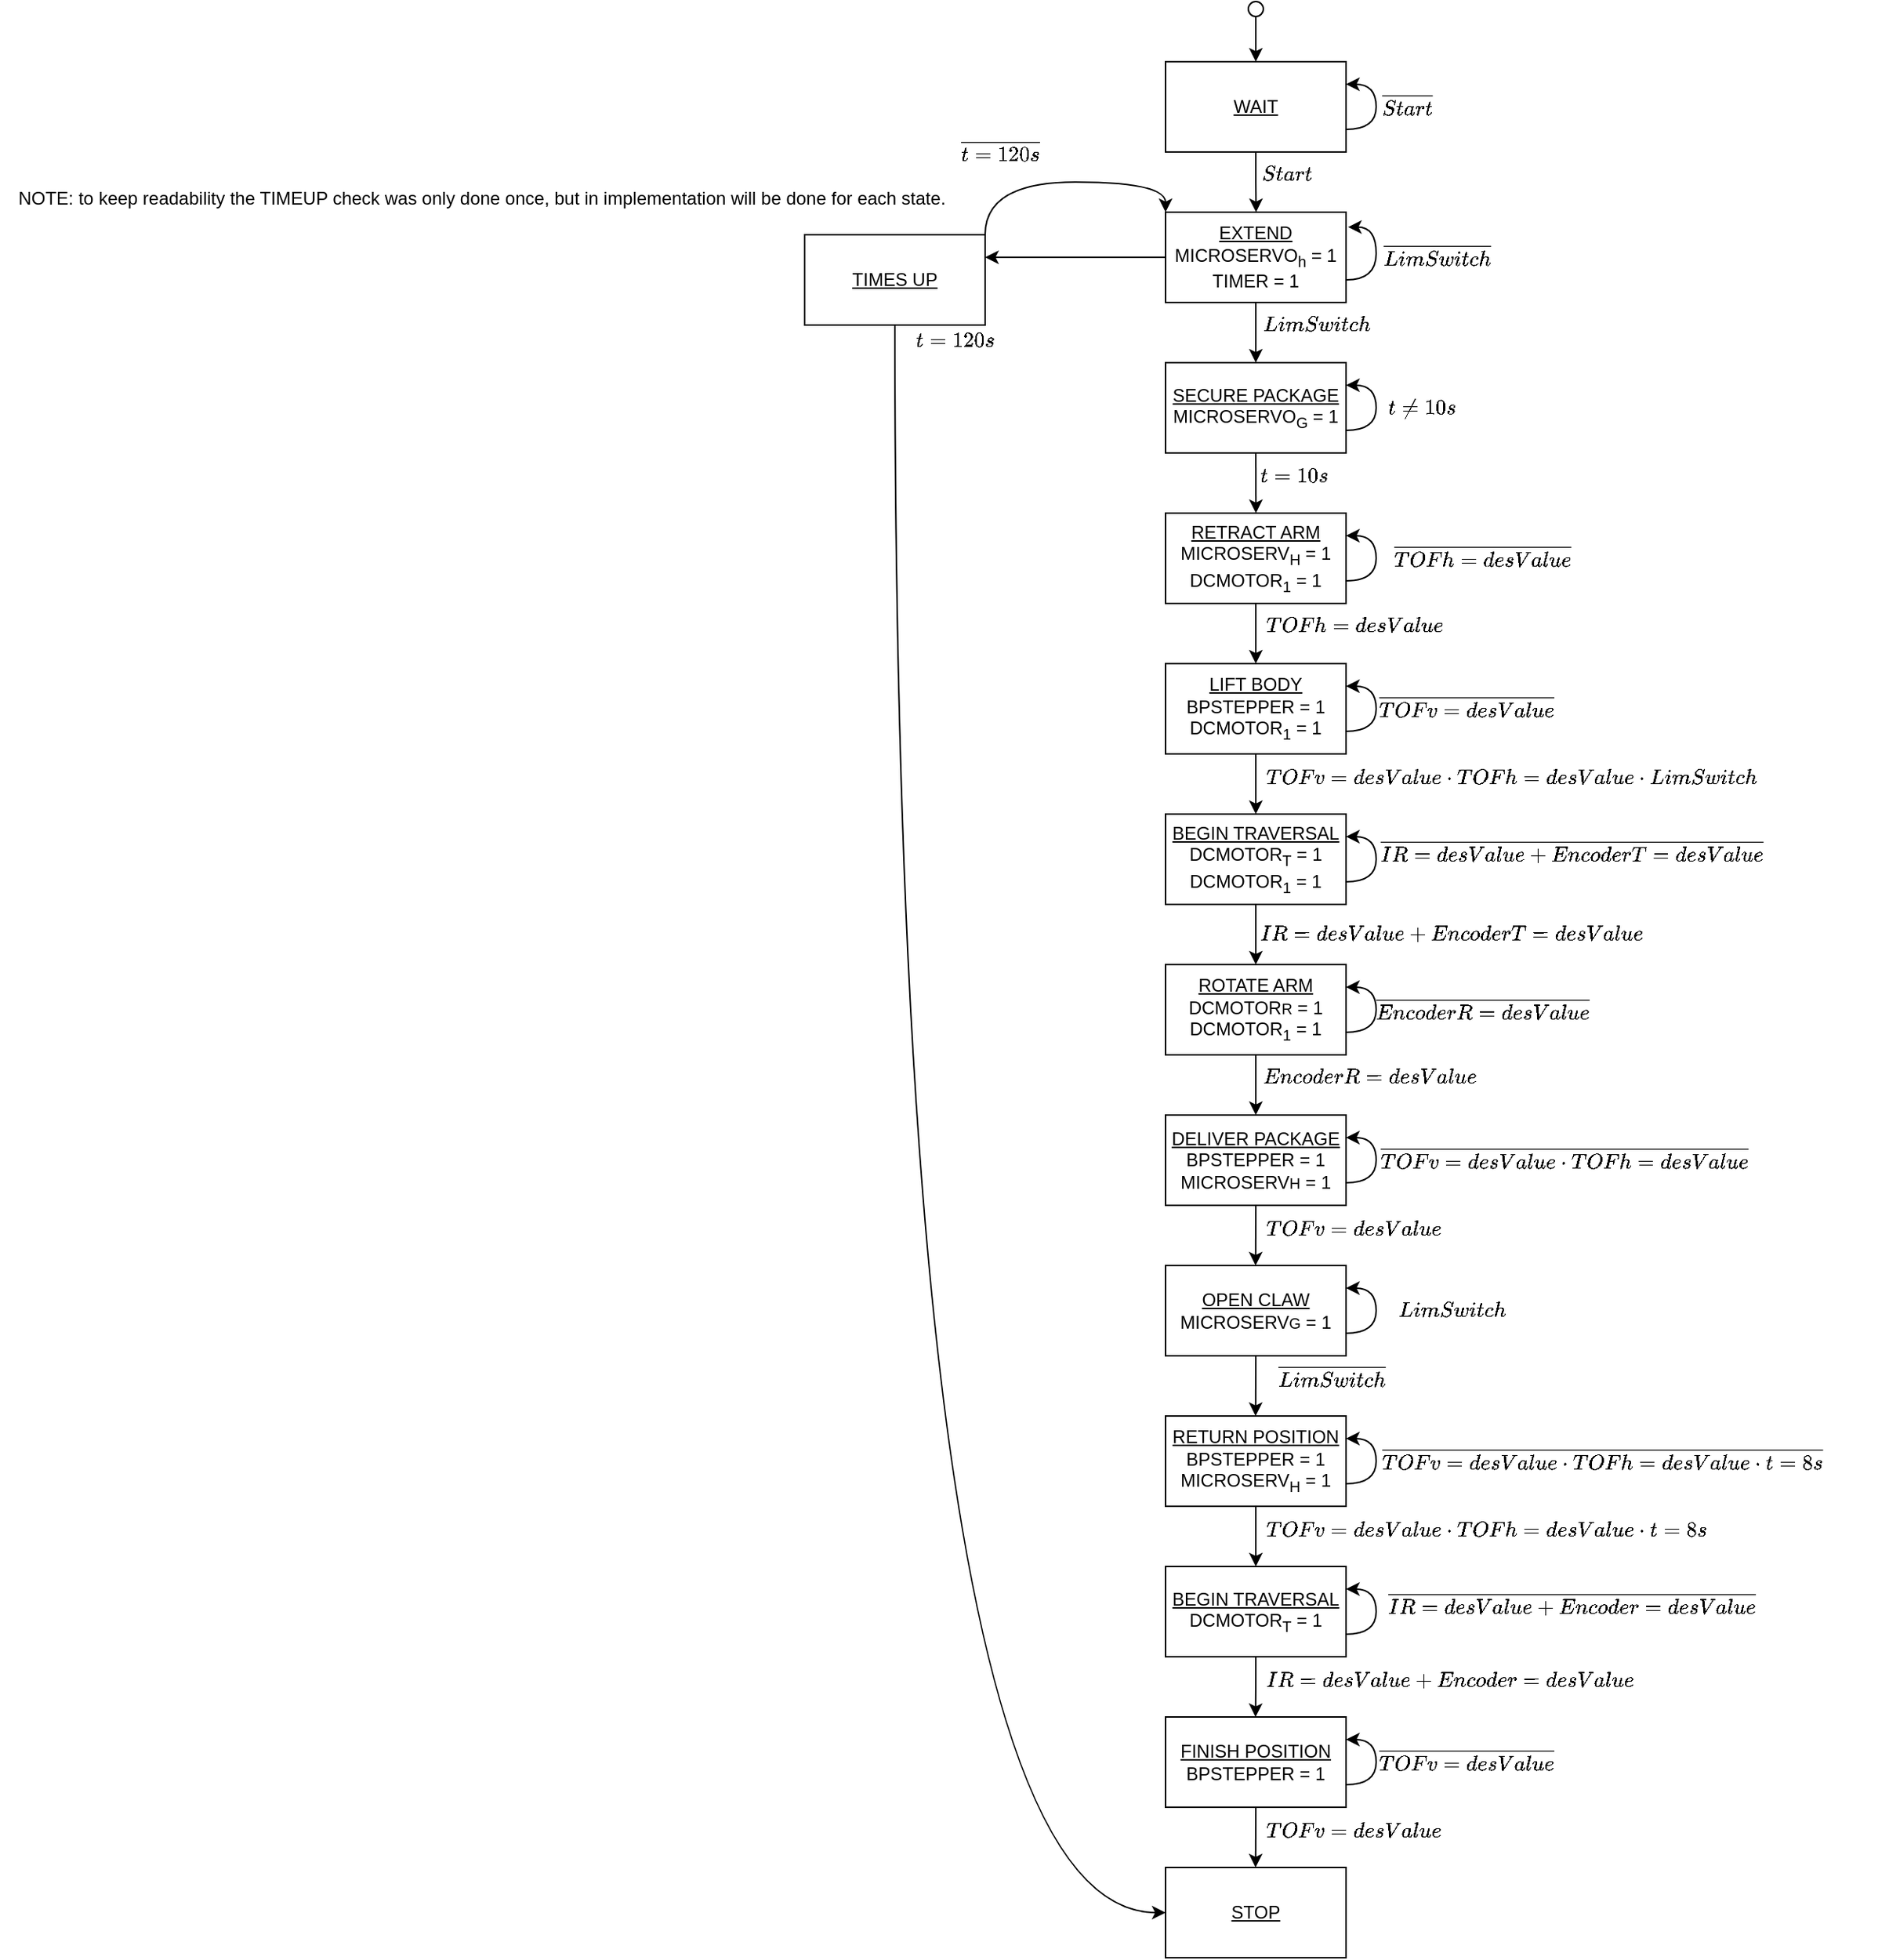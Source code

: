 <mxfile version="20.2.3" type="device"><diagram id="M1Zl4oh4809I9vdGeuMy" name="Page-1"><mxGraphModel dx="1305" dy="327" grid="1" gridSize="10" guides="1" tooltips="1" connect="1" arrows="1" fold="1" page="1" pageScale="1" pageWidth="827" pageHeight="1169" math="1" shadow="0"><root><mxCell id="0"/><mxCell id="1" parent="0"/><mxCell id="1Vm86RwBB0lHDfFj2xhR-8" style="edgeStyle=orthogonalEdgeStyle;curved=1;rounded=0;orthogonalLoop=1;jettySize=auto;html=1;exitX=1;exitY=0.75;exitDx=0;exitDy=0;entryX=1;entryY=0.25;entryDx=0;entryDy=0;" parent="1" source="1Vm86RwBB0lHDfFj2xhR-1" target="1Vm86RwBB0lHDfFj2xhR-1" edge="1"><mxGeometry relative="1" as="geometry"><mxPoint x="390" y="160" as="targetPoint"/><Array as="points"><mxPoint x="400" y="205"/><mxPoint x="400" y="175"/></Array></mxGeometry></mxCell><mxCell id="iY-i2D2VeaXsBlS9VdQ--1" style="edgeStyle=orthogonalEdgeStyle;rounded=0;orthogonalLoop=1;jettySize=auto;html=1;exitX=0.5;exitY=1;exitDx=0;exitDy=0;" parent="1" source="1Vm86RwBB0lHDfFj2xhR-1" edge="1"><mxGeometry relative="1" as="geometry"><mxPoint x="320.176" y="260" as="targetPoint"/></mxGeometry></mxCell><mxCell id="1Vm86RwBB0lHDfFj2xhR-1" value="&lt;u&gt;WAIT&lt;/u&gt;" style="rounded=0;whiteSpace=wrap;html=1;" parent="1" vertex="1"><mxGeometry x="260" y="160" width="120" height="60" as="geometry"/></mxCell><mxCell id="1Vm86RwBB0lHDfFj2xhR-6" style="edgeStyle=orthogonalEdgeStyle;rounded=0;orthogonalLoop=1;jettySize=auto;html=1;exitX=0.5;exitY=1;exitDx=0;exitDy=0;entryX=0.5;entryY=0;entryDx=0;entryDy=0;" parent="1" source="1Vm86RwBB0lHDfFj2xhR-4" target="1Vm86RwBB0lHDfFj2xhR-1" edge="1"><mxGeometry relative="1" as="geometry"/></mxCell><mxCell id="1Vm86RwBB0lHDfFj2xhR-4" value="" style="ellipse;whiteSpace=wrap;html=1;aspect=fixed;" parent="1" vertex="1"><mxGeometry x="315" y="120" width="10" height="10" as="geometry"/></mxCell><mxCell id="1Vm86RwBB0lHDfFj2xhR-10" value="$$\overline{Start}$$" style="text;html=1;align=center;verticalAlign=middle;resizable=0;points=[];autosize=1;strokeColor=none;fillColor=none;" parent="1" vertex="1"><mxGeometry x="355" y="175" width="130" height="30" as="geometry"/></mxCell><mxCell id="iY-i2D2VeaXsBlS9VdQ--2" value="$$Start$$" style="text;html=1;align=center;verticalAlign=middle;resizable=0;points=[];autosize=1;strokeColor=none;fillColor=none;" parent="1" vertex="1"><mxGeometry x="300" y="220" width="80" height="30" as="geometry"/></mxCell><mxCell id="iY-i2D2VeaXsBlS9VdQ--5" style="edgeStyle=orthogonalEdgeStyle;curved=1;rounded=0;orthogonalLoop=1;jettySize=auto;html=1;exitX=1;exitY=0.75;exitDx=0;exitDy=0;entryX=1.011;entryY=0.165;entryDx=0;entryDy=0;entryPerimeter=0;" parent="1" source="iY-i2D2VeaXsBlS9VdQ--3" target="iY-i2D2VeaXsBlS9VdQ--3" edge="1"><mxGeometry relative="1" as="geometry"><mxPoint x="400" y="280" as="targetPoint"/><Array as="points"><mxPoint x="400" y="305"/><mxPoint x="400" y="270"/></Array></mxGeometry></mxCell><mxCell id="iY-i2D2VeaXsBlS9VdQ--7" style="edgeStyle=orthogonalEdgeStyle;curved=1;rounded=0;orthogonalLoop=1;jettySize=auto;html=1;exitX=0.5;exitY=1;exitDx=0;exitDy=0;entryX=0.5;entryY=0;entryDx=0;entryDy=0;" parent="1" source="iY-i2D2VeaXsBlS9VdQ--3" target="iY-i2D2VeaXsBlS9VdQ--9" edge="1"><mxGeometry relative="1" as="geometry"><mxPoint x="320.176" y="360" as="targetPoint"/></mxGeometry></mxCell><mxCell id="iY-i2D2VeaXsBlS9VdQ--69" style="edgeStyle=orthogonalEdgeStyle;curved=1;rounded=0;orthogonalLoop=1;jettySize=auto;html=1;exitX=0;exitY=0.5;exitDx=0;exitDy=0;entryX=1;entryY=0.25;entryDx=0;entryDy=0;" parent="1" source="iY-i2D2VeaXsBlS9VdQ--3" target="iY-i2D2VeaXsBlS9VdQ--66" edge="1"><mxGeometry relative="1" as="geometry"><mxPoint x="180" y="290" as="targetPoint"/></mxGeometry></mxCell><mxCell id="iY-i2D2VeaXsBlS9VdQ--3" value="&lt;u&gt;EXTEND&lt;/u&gt;&lt;br&gt;MICROSERVO&lt;sub&gt;h&lt;/sub&gt;&amp;nbsp;= 1&lt;br&gt;TIMER = 1" style="rounded=0;whiteSpace=wrap;html=1;" parent="1" vertex="1"><mxGeometry x="260" y="260" width="120" height="60" as="geometry"/></mxCell><mxCell id="iY-i2D2VeaXsBlS9VdQ--6" value="$$\overline{LimSwitch}$$" style="text;html=1;align=center;verticalAlign=middle;resizable=0;points=[];autosize=1;strokeColor=none;fillColor=none;" parent="1" vertex="1"><mxGeometry x="360" y="275" width="160" height="30" as="geometry"/></mxCell><mxCell id="iY-i2D2VeaXsBlS9VdQ--11" style="edgeStyle=orthogonalEdgeStyle;curved=1;rounded=0;orthogonalLoop=1;jettySize=auto;html=1;exitX=0.5;exitY=1;exitDx=0;exitDy=0;" parent="1" source="iY-i2D2VeaXsBlS9VdQ--9" edge="1"><mxGeometry relative="1" as="geometry"><mxPoint x="320.081" y="460" as="targetPoint"/></mxGeometry></mxCell><mxCell id="iY-i2D2VeaXsBlS9VdQ--9" value="&lt;u&gt;SECURE PACKAGE&lt;/u&gt;&lt;br&gt;MICROSERVO&lt;sub&gt;G&lt;/sub&gt;&amp;nbsp;= 1" style="rounded=0;whiteSpace=wrap;html=1;" parent="1" vertex="1"><mxGeometry x="260" y="360" width="120" height="60" as="geometry"/></mxCell><mxCell id="iY-i2D2VeaXsBlS9VdQ--10" value="$$LimSwitch$$" style="text;html=1;align=center;verticalAlign=middle;resizable=0;points=[];autosize=1;strokeColor=none;fillColor=none;" parent="1" vertex="1"><mxGeometry x="310" y="320" width="100" height="30" as="geometry"/></mxCell><mxCell id="iY-i2D2VeaXsBlS9VdQ--18" style="edgeStyle=orthogonalEdgeStyle;curved=1;rounded=0;orthogonalLoop=1;jettySize=auto;html=1;exitX=0.5;exitY=1;exitDx=0;exitDy=0;" parent="1" source="iY-i2D2VeaXsBlS9VdQ--12" edge="1"><mxGeometry relative="1" as="geometry"><mxPoint x="320" y="560" as="targetPoint"/></mxGeometry></mxCell><mxCell id="iY-i2D2VeaXsBlS9VdQ--12" value="&lt;u&gt;RETRACT ARM&lt;/u&gt;&lt;br&gt;MICROSERV&lt;sub&gt;H&lt;/sub&gt; = 1&lt;br&gt;DCMOTOR&lt;sub&gt;1&lt;/sub&gt;&amp;nbsp;= 1" style="rounded=0;whiteSpace=wrap;html=1;" parent="1" vertex="1"><mxGeometry x="260" y="460" width="120" height="60" as="geometry"/></mxCell><mxCell id="iY-i2D2VeaXsBlS9VdQ--13" value="$$t = 10s$$" style="text;html=1;align=center;verticalAlign=middle;resizable=0;points=[];autosize=1;strokeColor=none;fillColor=none;" parent="1" vertex="1"><mxGeometry x="300" y="420" width="90" height="30" as="geometry"/></mxCell><mxCell id="iY-i2D2VeaXsBlS9VdQ--14" style="edgeStyle=orthogonalEdgeStyle;curved=1;rounded=0;orthogonalLoop=1;jettySize=auto;html=1;exitX=1;exitY=0.75;exitDx=0;exitDy=0;entryX=1;entryY=0.25;entryDx=0;entryDy=0;" parent="1" source="iY-i2D2VeaXsBlS9VdQ--12" target="iY-i2D2VeaXsBlS9VdQ--12" edge="1"><mxGeometry relative="1" as="geometry"><Array as="points"><mxPoint x="400" y="505"/><mxPoint x="400" y="475"/></Array></mxGeometry></mxCell><mxCell id="iY-i2D2VeaXsBlS9VdQ--15" value="$$\overline{TOFh = desValue}$$" style="text;html=1;align=center;verticalAlign=middle;resizable=0;points=[];autosize=1;strokeColor=none;fillColor=none;" parent="1" vertex="1"><mxGeometry x="370" y="475" width="200" height="30" as="geometry"/></mxCell><mxCell id="iY-i2D2VeaXsBlS9VdQ--16" style="edgeStyle=orthogonalEdgeStyle;curved=1;rounded=0;orthogonalLoop=1;jettySize=auto;html=1;exitX=1;exitY=0.75;exitDx=0;exitDy=0;entryX=1;entryY=0.25;entryDx=0;entryDy=0;" parent="1" source="iY-i2D2VeaXsBlS9VdQ--9" target="iY-i2D2VeaXsBlS9VdQ--9" edge="1"><mxGeometry relative="1" as="geometry"><Array as="points"><mxPoint x="400" y="405"/><mxPoint x="400" y="375"/></Array></mxGeometry></mxCell><mxCell id="iY-i2D2VeaXsBlS9VdQ--17" value="$$t \neq 10s$$" style="text;html=1;align=center;verticalAlign=middle;resizable=0;points=[];autosize=1;strokeColor=none;fillColor=none;" parent="1" vertex="1"><mxGeometry x="380" y="375" width="100" height="30" as="geometry"/></mxCell><mxCell id="iY-i2D2VeaXsBlS9VdQ--19" value="$$TOFh = desValue$$" style="text;html=1;align=center;verticalAlign=middle;resizable=0;points=[];autosize=1;strokeColor=none;fillColor=none;" parent="1" vertex="1"><mxGeometry x="315" y="520" width="140" height="30" as="geometry"/></mxCell><mxCell id="iY-i2D2VeaXsBlS9VdQ--37" style="edgeStyle=orthogonalEdgeStyle;curved=1;rounded=0;orthogonalLoop=1;jettySize=auto;html=1;exitX=0.5;exitY=1;exitDx=0;exitDy=0;entryX=0.5;entryY=0;entryDx=0;entryDy=0;" parent="1" source="iY-i2D2VeaXsBlS9VdQ--20" target="iY-i2D2VeaXsBlS9VdQ--25" edge="1"><mxGeometry relative="1" as="geometry"/></mxCell><mxCell id="iY-i2D2VeaXsBlS9VdQ--20" value="&lt;u&gt;LIFT BODY&lt;/u&gt;&lt;br&gt;BPSTEPPER = 1&lt;br&gt;DCMOTOR&lt;sub&gt;1&lt;/sub&gt;&amp;nbsp;= 1" style="rounded=0;whiteSpace=wrap;html=1;" parent="1" vertex="1"><mxGeometry x="260" y="560" width="120" height="60" as="geometry"/></mxCell><mxCell id="iY-i2D2VeaXsBlS9VdQ--21" style="edgeStyle=orthogonalEdgeStyle;curved=1;rounded=0;orthogonalLoop=1;jettySize=auto;html=1;exitX=1;exitY=0.75;exitDx=0;exitDy=0;entryX=1;entryY=0.25;entryDx=0;entryDy=0;" parent="1" source="iY-i2D2VeaXsBlS9VdQ--20" target="iY-i2D2VeaXsBlS9VdQ--20" edge="1"><mxGeometry relative="1" as="geometry"><Array as="points"><mxPoint x="400" y="605"/><mxPoint x="400" y="575"/></Array></mxGeometry></mxCell><mxCell id="iY-i2D2VeaXsBlS9VdQ--22" value="$$\overline{TOFv = desValue}$$" style="text;html=1;align=center;verticalAlign=middle;resizable=0;points=[];autosize=1;strokeColor=none;fillColor=none;" parent="1" vertex="1"><mxGeometry x="360" y="575" width="200" height="30" as="geometry"/></mxCell><mxCell id="iY-i2D2VeaXsBlS9VdQ--24" value="&lt;span style=&quot;color: rgb(0, 0, 0); font-family: Helvetica; font-size: 12px; font-style: normal; font-variant-ligatures: normal; font-variant-caps: normal; font-weight: 400; letter-spacing: normal; orphans: 2; text-align: center; text-indent: 0px; text-transform: none; widows: 2; word-spacing: 0px; -webkit-text-stroke-width: 0px; background-color: rgb(248, 249, 250); text-decoration-thickness: initial; text-decoration-style: initial; text-decoration-color: initial; float: none; display: inline !important;&quot;&gt;$$TOFv = desValue \cdot TOFh=desValue \cdot LimSwitch$$&lt;/span&gt;" style="text;whiteSpace=wrap;html=1;" parent="1" vertex="1"><mxGeometry x="325" y="610" width="210" height="40" as="geometry"/></mxCell><mxCell id="iY-i2D2VeaXsBlS9VdQ--38" style="edgeStyle=orthogonalEdgeStyle;curved=1;rounded=0;orthogonalLoop=1;jettySize=auto;html=1;exitX=0.5;exitY=1;exitDx=0;exitDy=0;entryX=0.5;entryY=0;entryDx=0;entryDy=0;" parent="1" source="iY-i2D2VeaXsBlS9VdQ--25" target="iY-i2D2VeaXsBlS9VdQ--31" edge="1"><mxGeometry relative="1" as="geometry"/></mxCell><mxCell id="iY-i2D2VeaXsBlS9VdQ--25" value="&lt;u&gt;BEGIN TRAVERSAL&lt;/u&gt;&lt;br&gt;DCMOTOR&lt;sub&gt;T&lt;/sub&gt; = 1&lt;br&gt;DCMOTOR&lt;sub&gt;1&lt;/sub&gt;&amp;nbsp;= 1" style="rounded=0;whiteSpace=wrap;html=1;" parent="1" vertex="1"><mxGeometry x="260" y="660" width="120" height="60" as="geometry"/></mxCell><mxCell id="iY-i2D2VeaXsBlS9VdQ--27" style="edgeStyle=orthogonalEdgeStyle;curved=1;rounded=0;orthogonalLoop=1;jettySize=auto;html=1;exitX=1;exitY=0.75;exitDx=0;exitDy=0;entryX=1;entryY=0.25;entryDx=0;entryDy=0;" parent="1" source="iY-i2D2VeaXsBlS9VdQ--25" target="iY-i2D2VeaXsBlS9VdQ--25" edge="1"><mxGeometry relative="1" as="geometry"><Array as="points"><mxPoint x="400" y="705"/><mxPoint x="400" y="675"/></Array></mxGeometry></mxCell><mxCell id="iY-i2D2VeaXsBlS9VdQ--28" value="$$\overline{IR = desValue + EncoderT = desValue}$$&lt;span style=&quot;font-size: 10px;&quot;&gt;&lt;br&gt;&lt;br&gt;&lt;/span&gt;" style="text;html=1;align=center;verticalAlign=middle;resizable=0;points=[];autosize=1;strokeColor=none;fillColor=none;" parent="1" vertex="1"><mxGeometry x="375" y="680" width="310" height="40" as="geometry"/></mxCell><mxCell id="iY-i2D2VeaXsBlS9VdQ--29" value="&lt;br&gt;&lt;span style=&quot;color: rgb(0, 0, 0); font-family: Helvetica; font-size: 12px; font-style: normal; font-variant-ligatures: normal; font-variant-caps: normal; font-weight: 400; letter-spacing: normal; orphans: 2; text-align: center; text-indent: 0px; text-transform: none; widows: 2; word-spacing: 0px; -webkit-text-stroke-width: 0px; background-color: rgb(248, 249, 250); text-decoration-thickness: initial; text-decoration-style: initial; text-decoration-color: initial; float: none; display: inline !important;&quot;&gt;$$IR = desValue + EncoderT = desValue$$&lt;/span&gt;&lt;span style=&quot;color: rgb(0, 0, 0); font-family: Helvetica; font-style: normal; font-variant-ligatures: normal; font-variant-caps: normal; font-weight: 400; letter-spacing: normal; orphans: 2; text-align: center; text-indent: 0px; text-transform: none; widows: 2; word-spacing: 0px; -webkit-text-stroke-width: 0px; background-color: rgb(248, 249, 250); text-decoration-thickness: initial; text-decoration-style: initial; text-decoration-color: initial; font-size: 10px;&quot;&gt;&lt;br&gt;&lt;/span&gt;" style="text;html=1;align=center;verticalAlign=middle;resizable=0;points=[];autosize=1;strokeColor=none;fillColor=none;" parent="1" vertex="1"><mxGeometry x="325" y="720" width="250" height="40" as="geometry"/></mxCell><mxCell id="iY-i2D2VeaXsBlS9VdQ--34" style="edgeStyle=orthogonalEdgeStyle;curved=1;rounded=0;orthogonalLoop=1;jettySize=auto;html=1;exitX=0.5;exitY=1;exitDx=0;exitDy=0;entryX=0.5;entryY=0;entryDx=0;entryDy=0;" parent="1" source="iY-i2D2VeaXsBlS9VdQ--31" target="iY-i2D2VeaXsBlS9VdQ--36" edge="1"><mxGeometry relative="1" as="geometry"><mxPoint x="319.826" y="860" as="targetPoint"/></mxGeometry></mxCell><mxCell id="iY-i2D2VeaXsBlS9VdQ--31" value="&lt;u&gt;ROTATE ARM&lt;/u&gt;&lt;br&gt;DCMOTOR&lt;span style=&quot;font-size: 10px;&quot;&gt;R&lt;/span&gt;&amp;nbsp;= 1&lt;br&gt;DCMOTOR&lt;sub&gt;1&lt;/sub&gt;&amp;nbsp;= 1" style="rounded=0;whiteSpace=wrap;html=1;" parent="1" vertex="1"><mxGeometry x="260" y="760" width="120" height="60" as="geometry"/></mxCell><mxCell id="iY-i2D2VeaXsBlS9VdQ--32" style="edgeStyle=orthogonalEdgeStyle;curved=1;rounded=0;orthogonalLoop=1;jettySize=auto;html=1;exitX=1;exitY=0.75;exitDx=0;exitDy=0;entryX=1;entryY=0.25;entryDx=0;entryDy=0;" parent="1" source="iY-i2D2VeaXsBlS9VdQ--31" target="iY-i2D2VeaXsBlS9VdQ--31" edge="1"><mxGeometry relative="1" as="geometry"><Array as="points"><mxPoint x="400" y="805"/><mxPoint x="400" y="775"/></Array></mxGeometry></mxCell><mxCell id="iY-i2D2VeaXsBlS9VdQ--33" value="$$\overline{EncoderR = desValue}$$" style="text;html=1;align=center;verticalAlign=middle;resizable=0;points=[];autosize=1;strokeColor=none;fillColor=none;" parent="1" vertex="1"><mxGeometry x="360" y="775" width="220" height="30" as="geometry"/></mxCell><mxCell id="iY-i2D2VeaXsBlS9VdQ--35" value="$$EncoderR = desValue$$" style="text;html=1;align=center;verticalAlign=middle;resizable=0;points=[];autosize=1;strokeColor=none;fillColor=none;" parent="1" vertex="1"><mxGeometry x="310" y="820" width="170" height="30" as="geometry"/></mxCell><mxCell id="iY-i2D2VeaXsBlS9VdQ--42" style="edgeStyle=orthogonalEdgeStyle;curved=1;rounded=0;orthogonalLoop=1;jettySize=auto;html=1;exitX=0.5;exitY=1;exitDx=0;exitDy=0;" parent="1" source="iY-i2D2VeaXsBlS9VdQ--36" edge="1"><mxGeometry relative="1" as="geometry"><mxPoint x="319.829" y="960" as="targetPoint"/></mxGeometry></mxCell><mxCell id="iY-i2D2VeaXsBlS9VdQ--36" value="&lt;u&gt;DELIVER PACKAGE&lt;/u&gt;&lt;br&gt;BPSTEPPER = 1&lt;br&gt;MICROSERV&lt;span style=&quot;font-size: 10px;&quot;&gt;H&lt;/span&gt;&amp;nbsp;= 1" style="rounded=0;whiteSpace=wrap;html=1;" parent="1" vertex="1"><mxGeometry x="260" y="860" width="120" height="60" as="geometry"/></mxCell><mxCell id="iY-i2D2VeaXsBlS9VdQ--40" style="edgeStyle=orthogonalEdgeStyle;curved=1;rounded=0;orthogonalLoop=1;jettySize=auto;html=1;exitX=1;exitY=0.75;exitDx=0;exitDy=0;entryX=1;entryY=0.25;entryDx=0;entryDy=0;" parent="1" source="iY-i2D2VeaXsBlS9VdQ--36" target="iY-i2D2VeaXsBlS9VdQ--36" edge="1"><mxGeometry relative="1" as="geometry"><Array as="points"><mxPoint x="400" y="905"/><mxPoint x="400" y="875"/></Array></mxGeometry></mxCell><mxCell id="iY-i2D2VeaXsBlS9VdQ--41" value="$$ \overline{TOFv = desValue \cdot TOFh = desValue}$$" style="text;html=1;align=center;verticalAlign=middle;resizable=0;points=[];autosize=1;strokeColor=none;fillColor=none;" parent="1" vertex="1"><mxGeometry x="360" y="875" width="330" height="30" as="geometry"/></mxCell><mxCell id="iY-i2D2VeaXsBlS9VdQ--43" value="&lt;span style=&quot;color: rgb(0, 0, 0); font-family: Helvetica; font-size: 12px; font-style: normal; font-variant-ligatures: normal; font-variant-caps: normal; font-weight: 400; letter-spacing: normal; orphans: 2; text-align: center; text-indent: 0px; text-transform: none; widows: 2; word-spacing: 0px; -webkit-text-stroke-width: 0px; background-color: rgb(248, 249, 250); text-decoration-thickness: initial; text-decoration-style: initial; text-decoration-color: initial; float: none; display: inline !important;&quot;&gt;$$ TOFv = desValue$$&lt;/span&gt;" style="text;whiteSpace=wrap;html=1;" parent="1" vertex="1"><mxGeometry x="325" y="910" width="210" height="40" as="geometry"/></mxCell><mxCell id="iY-i2D2VeaXsBlS9VdQ--47" style="edgeStyle=orthogonalEdgeStyle;curved=1;rounded=0;orthogonalLoop=1;jettySize=auto;html=1;exitX=0.5;exitY=1;exitDx=0;exitDy=0;" parent="1" source="iY-i2D2VeaXsBlS9VdQ--44" edge="1"><mxGeometry relative="1" as="geometry"><mxPoint x="319.829" y="1060" as="targetPoint"/></mxGeometry></mxCell><mxCell id="iY-i2D2VeaXsBlS9VdQ--44" value="&lt;u&gt;OPEN CLAW&lt;/u&gt;&lt;br&gt;MICROSERV&lt;span style=&quot;font-size: 10px;&quot;&gt;G&lt;/span&gt;&amp;nbsp;= 1" style="rounded=0;whiteSpace=wrap;html=1;" parent="1" vertex="1"><mxGeometry x="260" y="960" width="120" height="60" as="geometry"/></mxCell><mxCell id="iY-i2D2VeaXsBlS9VdQ--45" style="edgeStyle=orthogonalEdgeStyle;curved=1;rounded=0;orthogonalLoop=1;jettySize=auto;html=1;exitX=1;exitY=0.75;exitDx=0;exitDy=0;entryX=1;entryY=0.25;entryDx=0;entryDy=0;" parent="1" source="iY-i2D2VeaXsBlS9VdQ--44" target="iY-i2D2VeaXsBlS9VdQ--44" edge="1"><mxGeometry relative="1" as="geometry"><Array as="points"><mxPoint x="400" y="1005"/><mxPoint x="400" y="975"/></Array></mxGeometry></mxCell><mxCell id="iY-i2D2VeaXsBlS9VdQ--46" value="$$LimSwitch$$" style="text;html=1;align=center;verticalAlign=middle;resizable=0;points=[];autosize=1;strokeColor=none;fillColor=none;" parent="1" vertex="1"><mxGeometry x="400" y="975" width="100" height="30" as="geometry"/></mxCell><mxCell id="iY-i2D2VeaXsBlS9VdQ--48" value="$$\overline{LimSwitch}$$" style="text;html=1;align=center;verticalAlign=middle;resizable=0;points=[];autosize=1;strokeColor=none;fillColor=none;" parent="1" vertex="1"><mxGeometry x="290" y="1020" width="160" height="30" as="geometry"/></mxCell><mxCell id="iY-i2D2VeaXsBlS9VdQ--56" style="edgeStyle=orthogonalEdgeStyle;curved=1;rounded=0;orthogonalLoop=1;jettySize=auto;html=1;exitX=0.5;exitY=1;exitDx=0;exitDy=0;entryX=0.5;entryY=0;entryDx=0;entryDy=0;" parent="1" source="iY-i2D2VeaXsBlS9VdQ--49" target="iY-i2D2VeaXsBlS9VdQ--52" edge="1"><mxGeometry relative="1" as="geometry"/></mxCell><mxCell id="iY-i2D2VeaXsBlS9VdQ--49" value="&lt;u&gt;RETURN POSITION&lt;/u&gt;&lt;br&gt;BPSTEPPER = 1&lt;br&gt;MICROSERV&lt;sub&gt;H&lt;/sub&gt;&amp;nbsp;= 1" style="rounded=0;whiteSpace=wrap;html=1;" parent="1" vertex="1"><mxGeometry x="260" y="1060" width="120" height="60" as="geometry"/></mxCell><mxCell id="iY-i2D2VeaXsBlS9VdQ--50" style="edgeStyle=orthogonalEdgeStyle;curved=1;rounded=0;orthogonalLoop=1;jettySize=auto;html=1;exitX=1;exitY=0.75;exitDx=0;exitDy=0;entryX=1;entryY=0.25;entryDx=0;entryDy=0;" parent="1" source="iY-i2D2VeaXsBlS9VdQ--49" target="iY-i2D2VeaXsBlS9VdQ--49" edge="1"><mxGeometry relative="1" as="geometry"><Array as="points"><mxPoint x="400" y="1105"/><mxPoint x="400" y="1075"/></Array></mxGeometry></mxCell><mxCell id="iY-i2D2VeaXsBlS9VdQ--51" value="$$\overline{TOFv = desValue \cdot TOFh = desValue \cdot t = 8s}$$" style="text;html=1;align=center;verticalAlign=middle;resizable=0;points=[];autosize=1;strokeColor=none;fillColor=none;" parent="1" vertex="1"><mxGeometry x="360" y="1075" width="380" height="30" as="geometry"/></mxCell><mxCell id="iY-i2D2VeaXsBlS9VdQ--58" style="edgeStyle=orthogonalEdgeStyle;curved=1;rounded=0;orthogonalLoop=1;jettySize=auto;html=1;exitX=0.5;exitY=1;exitDx=0;exitDy=0;" parent="1" source="iY-i2D2VeaXsBlS9VdQ--52" edge="1"><mxGeometry relative="1" as="geometry"><mxPoint x="319.793" y="1260.0" as="targetPoint"/></mxGeometry></mxCell><mxCell id="iY-i2D2VeaXsBlS9VdQ--52" value="&lt;u&gt;BEGIN TRAVERSAL&lt;/u&gt;&lt;br&gt;DCMOTOR&lt;sub&gt;T&lt;/sub&gt; = 1" style="rounded=0;whiteSpace=wrap;html=1;" parent="1" vertex="1"><mxGeometry x="260" y="1160" width="120" height="60" as="geometry"/></mxCell><mxCell id="iY-i2D2VeaXsBlS9VdQ--53" style="edgeStyle=orthogonalEdgeStyle;curved=1;rounded=0;orthogonalLoop=1;jettySize=auto;html=1;exitX=1;exitY=0.75;exitDx=0;exitDy=0;entryX=1;entryY=0.25;entryDx=0;entryDy=0;" parent="1" source="iY-i2D2VeaXsBlS9VdQ--52" target="iY-i2D2VeaXsBlS9VdQ--52" edge="1"><mxGeometry relative="1" as="geometry"><Array as="points"><mxPoint x="400" y="1205"/><mxPoint x="400" y="1175"/></Array></mxGeometry></mxCell><mxCell id="iY-i2D2VeaXsBlS9VdQ--54" value="$$\overline{IR = desValue + Encoder = desValue}$$&lt;span style=&quot;font-size: 10px;&quot;&gt;&lt;br&gt;&lt;br&gt;&lt;/span&gt;" style="text;html=1;align=center;verticalAlign=middle;resizable=0;points=[];autosize=1;strokeColor=none;fillColor=none;" parent="1" vertex="1"><mxGeometry x="380" y="1180" width="300" height="40" as="geometry"/></mxCell><mxCell id="iY-i2D2VeaXsBlS9VdQ--57" value="&lt;span style=&quot;color: rgb(0, 0, 0); font-family: Helvetica; font-size: 12px; font-style: normal; font-variant-ligatures: normal; font-variant-caps: normal; font-weight: 400; letter-spacing: normal; orphans: 2; text-align: center; text-indent: 0px; text-transform: none; widows: 2; word-spacing: 0px; -webkit-text-stroke-width: 0px; background-color: rgb(248, 249, 250); text-decoration-thickness: initial; text-decoration-style: initial; text-decoration-color: initial; float: none; display: inline !important;&quot;&gt;$$TOFv = desValue \cdot TOFh = desValue \cdot t = 8s$$&lt;/span&gt;" style="text;whiteSpace=wrap;html=1;" parent="1" vertex="1"><mxGeometry x="325" y="1110" width="390" height="40" as="geometry"/></mxCell><mxCell id="iY-i2D2VeaXsBlS9VdQ--59" value="&lt;span style=&quot;color: rgb(0, 0, 0); font-family: Helvetica; font-size: 12px; font-style: normal; font-variant-ligatures: normal; font-variant-caps: normal; font-weight: 400; letter-spacing: normal; orphans: 2; text-align: center; text-indent: 0px; text-transform: none; widows: 2; word-spacing: 0px; -webkit-text-stroke-width: 0px; background-color: rgb(248, 249, 250); text-decoration-thickness: initial; text-decoration-style: initial; text-decoration-color: initial; float: none; display: inline !important;&quot;&gt;$$IR = desValue + Encoder = desValue$$&lt;/span&gt;&lt;span style=&quot;color: rgb(0, 0, 0); font-family: Helvetica; font-style: normal; font-variant-ligatures: normal; font-variant-caps: normal; font-weight: 400; letter-spacing: normal; orphans: 2; text-align: center; text-indent: 0px; text-transform: none; widows: 2; word-spacing: 0px; -webkit-text-stroke-width: 0px; background-color: rgb(248, 249, 250); text-decoration-thickness: initial; text-decoration-style: initial; text-decoration-color: initial; font-size: 10px;&quot;&gt;&lt;br&gt;&lt;/span&gt;" style="text;whiteSpace=wrap;html=1;" parent="1" vertex="1"><mxGeometry x="325" y="1210" width="310" height="40" as="geometry"/></mxCell><mxCell id="iY-i2D2VeaXsBlS9VdQ--63" style="edgeStyle=orthogonalEdgeStyle;curved=1;rounded=0;orthogonalLoop=1;jettySize=auto;html=1;exitX=0.5;exitY=1;exitDx=0;exitDy=0;" parent="1" source="iY-i2D2VeaXsBlS9VdQ--60" edge="1"><mxGeometry relative="1" as="geometry"><mxPoint x="319.818" y="1360" as="targetPoint"/></mxGeometry></mxCell><mxCell id="iY-i2D2VeaXsBlS9VdQ--60" value="&lt;u&gt;FINISH POSITION&lt;/u&gt;&lt;br&gt;BPSTEPPER = 1" style="rounded=0;whiteSpace=wrap;html=1;" parent="1" vertex="1"><mxGeometry x="260" y="1260" width="120" height="60" as="geometry"/></mxCell><mxCell id="iY-i2D2VeaXsBlS9VdQ--61" style="edgeStyle=orthogonalEdgeStyle;curved=1;rounded=0;orthogonalLoop=1;jettySize=auto;html=1;exitX=1;exitY=0.75;exitDx=0;exitDy=0;entryX=1;entryY=0.25;entryDx=0;entryDy=0;" parent="1" source="iY-i2D2VeaXsBlS9VdQ--60" target="iY-i2D2VeaXsBlS9VdQ--60" edge="1"><mxGeometry relative="1" as="geometry"><Array as="points"><mxPoint x="400" y="1305"/><mxPoint x="400" y="1275"/></Array></mxGeometry></mxCell><mxCell id="iY-i2D2VeaXsBlS9VdQ--62" value="$$\overline{TOFv = desValue}$$" style="text;html=1;align=center;verticalAlign=middle;resizable=0;points=[];autosize=1;strokeColor=none;fillColor=none;" parent="1" vertex="1"><mxGeometry x="360" y="1275" width="200" height="30" as="geometry"/></mxCell><mxCell id="iY-i2D2VeaXsBlS9VdQ--64" value="&lt;u&gt;STOP&lt;/u&gt;" style="rounded=0;whiteSpace=wrap;html=1;" parent="1" vertex="1"><mxGeometry x="260" y="1360" width="120" height="60" as="geometry"/></mxCell><mxCell id="iY-i2D2VeaXsBlS9VdQ--65" value="&lt;span style=&quot;color: rgb(0, 0, 0); font-family: Helvetica; font-size: 12px; font-style: normal; font-variant-ligatures: normal; font-variant-caps: normal; font-weight: 400; letter-spacing: normal; orphans: 2; text-align: center; text-indent: 0px; text-transform: none; widows: 2; word-spacing: 0px; -webkit-text-stroke-width: 0px; background-color: rgb(248, 249, 250); text-decoration-thickness: initial; text-decoration-style: initial; text-decoration-color: initial; float: none; display: inline !important;&quot;&gt;$$TOFv = desValue$$&lt;/span&gt;" style="text;whiteSpace=wrap;html=1;" parent="1" vertex="1"><mxGeometry x="325" y="1310" width="210" height="40" as="geometry"/></mxCell><mxCell id="iY-i2D2VeaXsBlS9VdQ--71" style="edgeStyle=orthogonalEdgeStyle;curved=1;rounded=0;orthogonalLoop=1;jettySize=auto;html=1;exitX=0.5;exitY=1;exitDx=0;exitDy=0;entryX=0;entryY=0.5;entryDx=0;entryDy=0;" parent="1" source="iY-i2D2VeaXsBlS9VdQ--66" target="iY-i2D2VeaXsBlS9VdQ--64" edge="1"><mxGeometry relative="1" as="geometry"/></mxCell><mxCell id="iY-i2D2VeaXsBlS9VdQ--75" style="edgeStyle=orthogonalEdgeStyle;curved=1;rounded=0;orthogonalLoop=1;jettySize=auto;html=1;exitX=1;exitY=0;exitDx=0;exitDy=0;entryX=0;entryY=0;entryDx=0;entryDy=0;" parent="1" source="iY-i2D2VeaXsBlS9VdQ--66" target="iY-i2D2VeaXsBlS9VdQ--3" edge="1"><mxGeometry relative="1" as="geometry"/></mxCell><mxCell id="iY-i2D2VeaXsBlS9VdQ--66" value="&lt;u&gt;TIMES UP&lt;/u&gt;" style="rounded=0;whiteSpace=wrap;html=1;" parent="1" vertex="1"><mxGeometry x="20" y="275" width="120" height="60" as="geometry"/></mxCell><mxCell id="iY-i2D2VeaXsBlS9VdQ--73" value="$$ t = 120 s$$" style="text;html=1;align=center;verticalAlign=middle;resizable=0;points=[];autosize=1;strokeColor=none;fillColor=none;" parent="1" vertex="1"><mxGeometry x="70" y="330" width="100" height="30" as="geometry"/></mxCell><mxCell id="iY-i2D2VeaXsBlS9VdQ--76" value="$$\overline{t = 120s}$$" style="text;html=1;align=center;verticalAlign=middle;resizable=0;points=[];autosize=1;strokeColor=none;fillColor=none;" parent="1" vertex="1"><mxGeometry x="75" y="205" width="150" height="30" as="geometry"/></mxCell><mxCell id="iY-i2D2VeaXsBlS9VdQ--77" value="&lt;p style=&quot;line-height: 1;&quot;&gt;NOTE: to keep readability the TIMEUP check was only done once, but in implementation will be done for each state.&lt;/p&gt;" style="text;html=1;align=center;verticalAlign=middle;resizable=0;points=[];autosize=1;strokeColor=none;fillColor=none;" parent="1" vertex="1"><mxGeometry x="-515" y="225" width="640" height="50" as="geometry"/></mxCell></root></mxGraphModel></diagram></mxfile>